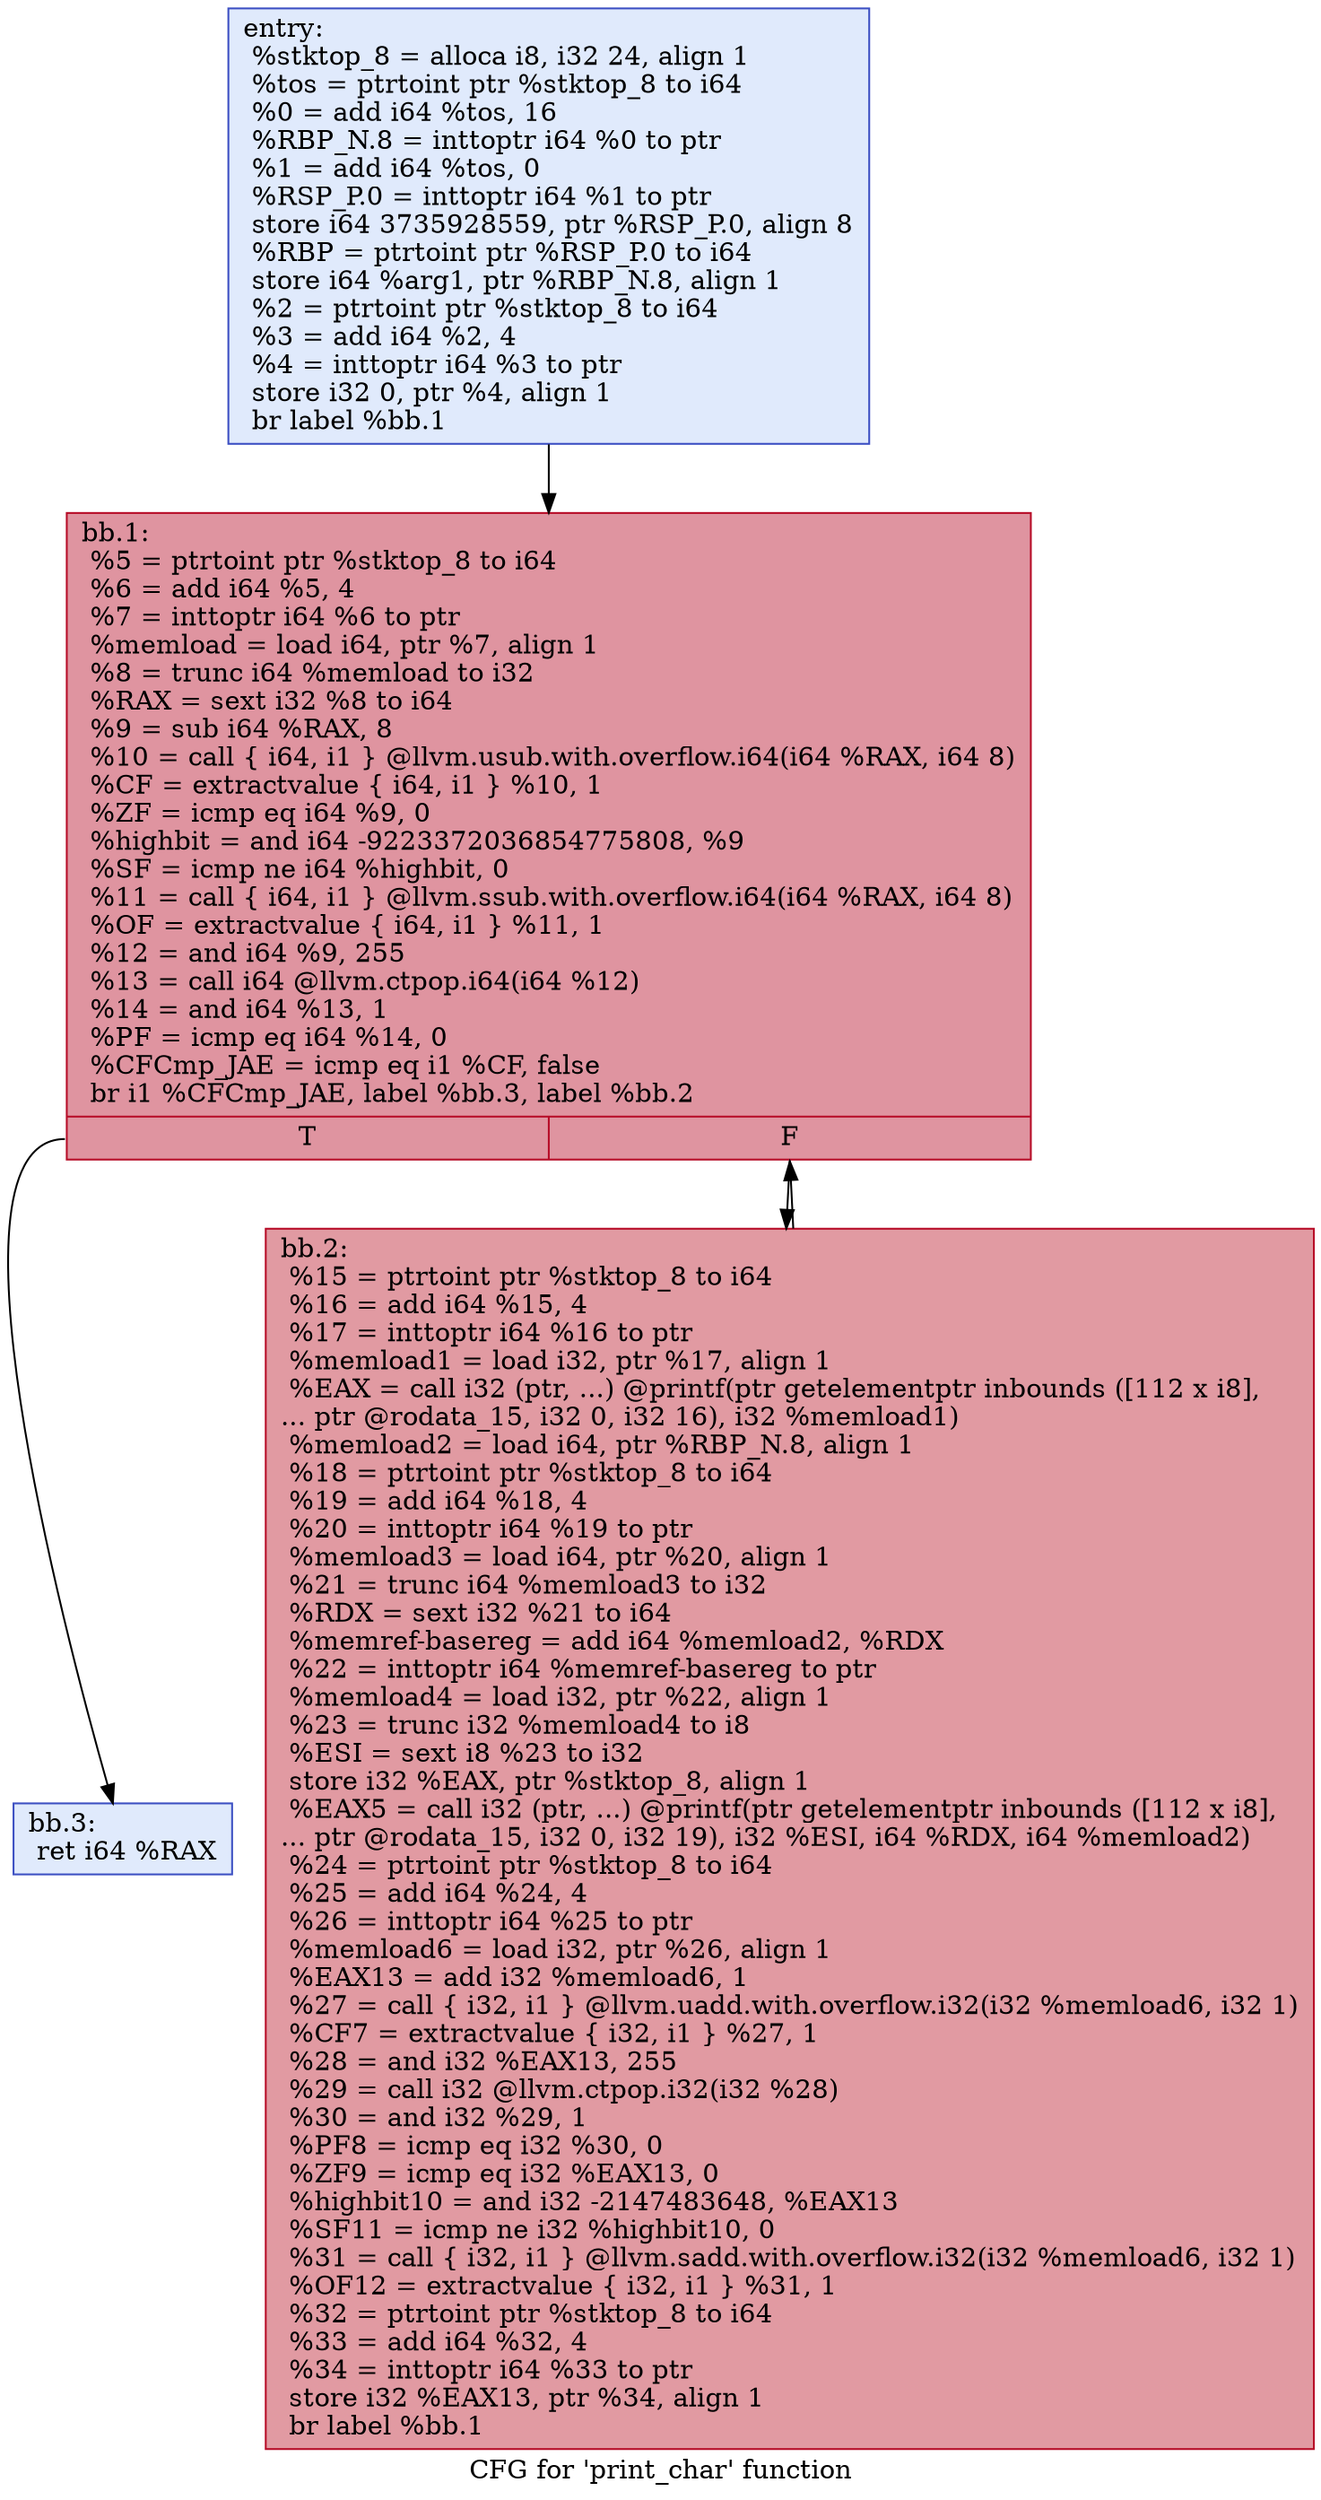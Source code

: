 digraph "CFG for 'print_char' function" {
	label="CFG for 'print_char' function";

	Node0x5565e7bb0630 [shape=record,color="#3d50c3ff", style=filled, fillcolor="#b9d0f970",label="{entry:\l  %stktop_8 = alloca i8, i32 24, align 1\l  %tos = ptrtoint ptr %stktop_8 to i64\l  %0 = add i64 %tos, 16\l  %RBP_N.8 = inttoptr i64 %0 to ptr\l  %1 = add i64 %tos, 0\l  %RSP_P.0 = inttoptr i64 %1 to ptr\l  store i64 3735928559, ptr %RSP_P.0, align 8\l  %RBP = ptrtoint ptr %RSP_P.0 to i64\l  store i64 %arg1, ptr %RBP_N.8, align 1\l  %2 = ptrtoint ptr %stktop_8 to i64\l  %3 = add i64 %2, 4\l  %4 = inttoptr i64 %3 to ptr\l  store i32 0, ptr %4, align 1\l  br label %bb.1\l}"];
	Node0x5565e7bb0630 -> Node0x5565e7bb0ea0;
	Node0x5565e7bb0ea0 [shape=record,color="#b70d28ff", style=filled, fillcolor="#b70d2870",label="{bb.1:                                             \l  %5 = ptrtoint ptr %stktop_8 to i64\l  %6 = add i64 %5, 4\l  %7 = inttoptr i64 %6 to ptr\l  %memload = load i64, ptr %7, align 1\l  %8 = trunc i64 %memload to i32\l  %RAX = sext i32 %8 to i64\l  %9 = sub i64 %RAX, 8\l  %10 = call \{ i64, i1 \} @llvm.usub.with.overflow.i64(i64 %RAX, i64 8)\l  %CF = extractvalue \{ i64, i1 \} %10, 1\l  %ZF = icmp eq i64 %9, 0\l  %highbit = and i64 -9223372036854775808, %9\l  %SF = icmp ne i64 %highbit, 0\l  %11 = call \{ i64, i1 \} @llvm.ssub.with.overflow.i64(i64 %RAX, i64 8)\l  %OF = extractvalue \{ i64, i1 \} %11, 1\l  %12 = and i64 %9, 255\l  %13 = call i64 @llvm.ctpop.i64(i64 %12)\l  %14 = and i64 %13, 1\l  %PF = icmp eq i64 %14, 0\l  %CFCmp_JAE = icmp eq i1 %CF, false\l  br i1 %CFCmp_JAE, label %bb.3, label %bb.2\l|{<s0>T|<s1>F}}"];
	Node0x5565e7bb0ea0:s0 -> Node0x5565e7bb1e10;
	Node0x5565e7bb0ea0:s1 -> Node0x5565e7bb1e80;
	Node0x5565e7bb1e80 [shape=record,color="#b70d28ff", style=filled, fillcolor="#bb1b2c70",label="{bb.2:                                             \l  %15 = ptrtoint ptr %stktop_8 to i64\l  %16 = add i64 %15, 4\l  %17 = inttoptr i64 %16 to ptr\l  %memload1 = load i32, ptr %17, align 1\l  %EAX = call i32 (ptr, ...) @printf(ptr getelementptr inbounds ([112 x i8],\l... ptr @rodata_15, i32 0, i32 16), i32 %memload1)\l  %memload2 = load i64, ptr %RBP_N.8, align 1\l  %18 = ptrtoint ptr %stktop_8 to i64\l  %19 = add i64 %18, 4\l  %20 = inttoptr i64 %19 to ptr\l  %memload3 = load i64, ptr %20, align 1\l  %21 = trunc i64 %memload3 to i32\l  %RDX = sext i32 %21 to i64\l  %memref-basereg = add i64 %memload2, %RDX\l  %22 = inttoptr i64 %memref-basereg to ptr\l  %memload4 = load i32, ptr %22, align 1\l  %23 = trunc i32 %memload4 to i8\l  %ESI = sext i8 %23 to i32\l  store i32 %EAX, ptr %stktop_8, align 1\l  %EAX5 = call i32 (ptr, ...) @printf(ptr getelementptr inbounds ([112 x i8],\l... ptr @rodata_15, i32 0, i32 19), i32 %ESI, i64 %RDX, i64 %memload2)\l  %24 = ptrtoint ptr %stktop_8 to i64\l  %25 = add i64 %24, 4\l  %26 = inttoptr i64 %25 to ptr\l  %memload6 = load i32, ptr %26, align 1\l  %EAX13 = add i32 %memload6, 1\l  %27 = call \{ i32, i1 \} @llvm.uadd.with.overflow.i32(i32 %memload6, i32 1)\l  %CF7 = extractvalue \{ i32, i1 \} %27, 1\l  %28 = and i32 %EAX13, 255\l  %29 = call i32 @llvm.ctpop.i32(i32 %28)\l  %30 = and i32 %29, 1\l  %PF8 = icmp eq i32 %30, 0\l  %ZF9 = icmp eq i32 %EAX13, 0\l  %highbit10 = and i32 -2147483648, %EAX13\l  %SF11 = icmp ne i32 %highbit10, 0\l  %31 = call \{ i32, i1 \} @llvm.sadd.with.overflow.i32(i32 %memload6, i32 1)\l  %OF12 = extractvalue \{ i32, i1 \} %31, 1\l  %32 = ptrtoint ptr %stktop_8 to i64\l  %33 = add i64 %32, 4\l  %34 = inttoptr i64 %33 to ptr\l  store i32 %EAX13, ptr %34, align 1\l  br label %bb.1\l}"];
	Node0x5565e7bb1e80 -> Node0x5565e7bb0ea0;
	Node0x5565e7bb1e10 [shape=record,color="#3d50c3ff", style=filled, fillcolor="#b9d0f970",label="{bb.3:                                             \l  ret i64 %RAX\l}"];
}
